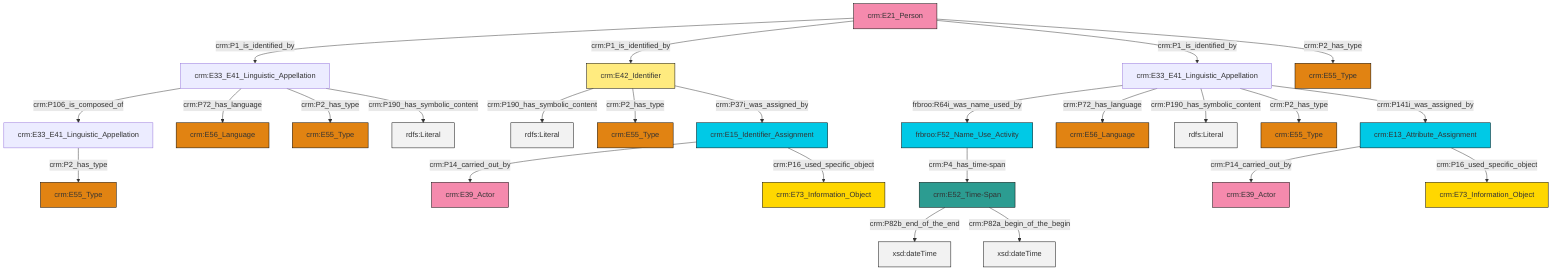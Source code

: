 graph TD
classDef Literal fill:#f2f2f2,stroke:#000000;
classDef CRM_Entity fill:#FFFFFF,stroke:#000000;
classDef Temporal_Entity fill:#00C9E6, stroke:#000000;
classDef Type fill:#E18312, stroke:#000000;
classDef Time-Span fill:#2C9C91, stroke:#000000;
classDef Appellation fill:#FFEB7F, stroke:#000000;
classDef Place fill:#008836, stroke:#000000;
classDef Persistent_Item fill:#B266B2, stroke:#000000;
classDef Conceptual_Object fill:#FFD700, stroke:#000000;
classDef Physical_Thing fill:#D2B48C, stroke:#000000;
classDef Actor fill:#f58aad, stroke:#000000;
classDef PC_Classes fill:#4ce600, stroke:#000000;
classDef Multi fill:#cccccc,stroke:#000000;

2["crm:E52_Time-Span"]:::Time-Span -->|crm:P82b_end_of_the_end| 3[xsd:dateTime]:::Literal
4["frbroo:F52_Name_Use_Activity"]:::Temporal_Entity -->|crm:P4_has_time-span| 2["crm:E52_Time-Span"]:::Time-Span
5["crm:E13_Attribute_Assignment"]:::Temporal_Entity -->|crm:P14_carried_out_by| 0["crm:E39_Actor"]:::Actor
18["crm:E33_E41_Linguistic_Appellation"]:::Default -->|crm:P2_has_type| 6["crm:E55_Type"]:::Type
19["crm:E42_Identifier"]:::Appellation -->|crm:P190_has_symbolic_content| 20[rdfs:Literal]:::Literal
21["crm:E21_Person"]:::Actor -->|crm:P1_is_identified_by| 22["crm:E33_E41_Linguistic_Appellation"]:::Default
21["crm:E21_Person"]:::Actor -->|crm:P1_is_identified_by| 19["crm:E42_Identifier"]:::Appellation
23["crm:E33_E41_Linguistic_Appellation"]:::Default -->|frbroo:R64i_was_name_used_by| 4["frbroo:F52_Name_Use_Activity"]:::Temporal_Entity
22["crm:E33_E41_Linguistic_Appellation"]:::Default -->|crm:P106_is_composed_of| 18["crm:E33_E41_Linguistic_Appellation"]:::Default
23["crm:E33_E41_Linguistic_Appellation"]:::Default -->|crm:P72_has_language| 25["crm:E56_Language"]:::Type
19["crm:E42_Identifier"]:::Appellation -->|crm:P2_has_type| 26["crm:E55_Type"]:::Type
10["crm:E15_Identifier_Assignment"]:::Temporal_Entity -->|crm:P14_carried_out_by| 12["crm:E39_Actor"]:::Actor
21["crm:E21_Person"]:::Actor -->|crm:P1_is_identified_by| 23["crm:E33_E41_Linguistic_Appellation"]:::Default
23["crm:E33_E41_Linguistic_Appellation"]:::Default -->|crm:P190_has_symbolic_content| 31[rdfs:Literal]:::Literal
22["crm:E33_E41_Linguistic_Appellation"]:::Default -->|crm:P72_has_language| 33["crm:E56_Language"]:::Type
23["crm:E33_E41_Linguistic_Appellation"]:::Default -->|crm:P2_has_type| 16["crm:E55_Type"]:::Type
21["crm:E21_Person"]:::Actor -->|crm:P2_has_type| 8["crm:E55_Type"]:::Type
19["crm:E42_Identifier"]:::Appellation -->|crm:P37i_was_assigned_by| 10["crm:E15_Identifier_Assignment"]:::Temporal_Entity
22["crm:E33_E41_Linguistic_Appellation"]:::Default -->|crm:P2_has_type| 14["crm:E55_Type"]:::Type
22["crm:E33_E41_Linguistic_Appellation"]:::Default -->|crm:P190_has_symbolic_content| 43[rdfs:Literal]:::Literal
2["crm:E52_Time-Span"]:::Time-Span -->|crm:P82a_begin_of_the_begin| 44[xsd:dateTime]:::Literal
23["crm:E33_E41_Linguistic_Appellation"]:::Default -->|crm:P141i_was_assigned_by| 5["crm:E13_Attribute_Assignment"]:::Temporal_Entity
10["crm:E15_Identifier_Assignment"]:::Temporal_Entity -->|crm:P16_used_specific_object| 36["crm:E73_Information_Object"]:::Conceptual_Object
5["crm:E13_Attribute_Assignment"]:::Temporal_Entity -->|crm:P16_used_specific_object| 28["crm:E73_Information_Object"]:::Conceptual_Object